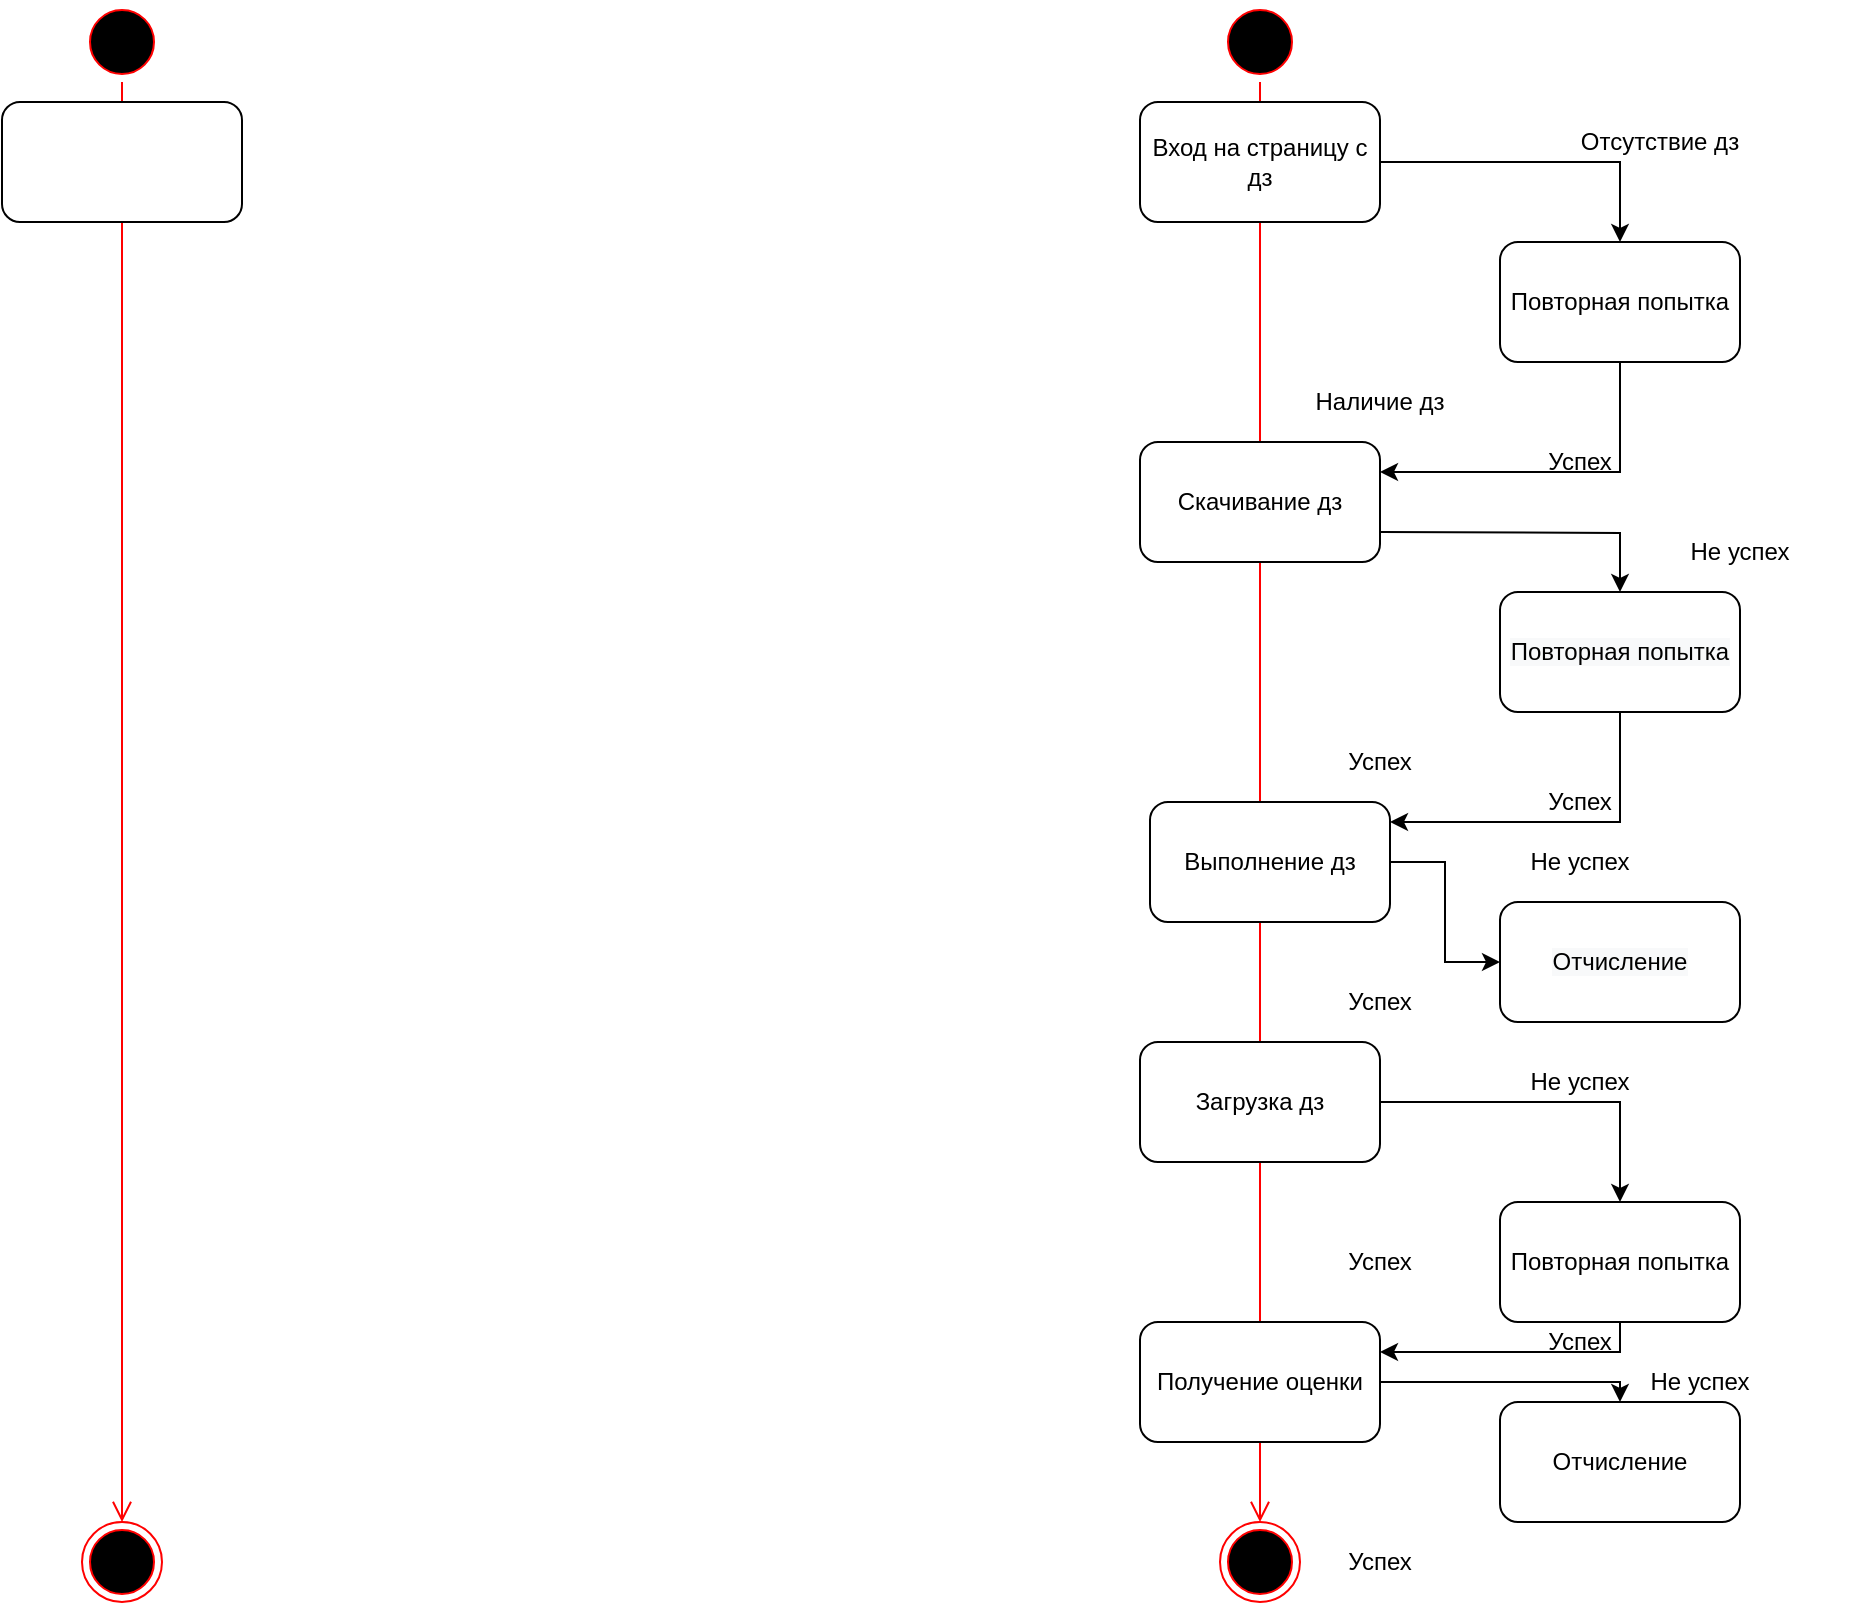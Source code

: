 <mxfile version="15.2.1" type="github">
  <diagram id="ABbckw2yCRMAL89OUu5k" name="Page-1">
    <mxGraphModel dx="1185" dy="662" grid="1" gridSize="10" guides="1" tooltips="1" connect="1" arrows="1" fold="1" page="1" pageScale="1" pageWidth="1169" pageHeight="827" math="0" shadow="0">
      <root>
        <mxCell id="0" />
        <mxCell id="1" parent="0" />
        <mxCell id="DkxfCKTvgvLj5vt29J_I-1" value="" style="ellipse;html=1;shape=startState;fillColor=#000000;strokeColor=#ff0000;" vertex="1" parent="1">
          <mxGeometry x="849" width="40" height="40" as="geometry" />
        </mxCell>
        <mxCell id="DkxfCKTvgvLj5vt29J_I-2" value="" style="edgeStyle=orthogonalEdgeStyle;html=1;verticalAlign=bottom;endArrow=open;endSize=8;strokeColor=#ff0000;entryX=0.5;entryY=0;entryDx=0;entryDy=0;" edge="1" source="DkxfCKTvgvLj5vt29J_I-1" parent="1" target="DkxfCKTvgvLj5vt29J_I-4">
          <mxGeometry relative="1" as="geometry">
            <mxPoint x="869" y="640" as="targetPoint" />
            <Array as="points" />
          </mxGeometry>
        </mxCell>
        <mxCell id="DkxfCKTvgvLj5vt29J_I-4" value="" style="ellipse;html=1;shape=endState;fillColor=#000000;strokeColor=#ff0000;" vertex="1" parent="1">
          <mxGeometry x="849" y="760" width="40" height="40" as="geometry" />
        </mxCell>
        <mxCell id="DkxfCKTvgvLj5vt29J_I-21" style="edgeStyle=orthogonalEdgeStyle;rounded=0;orthogonalLoop=1;jettySize=auto;html=1;" edge="1" parent="1" source="DkxfCKTvgvLj5vt29J_I-5" target="DkxfCKTvgvLj5vt29J_I-12">
          <mxGeometry relative="1" as="geometry" />
        </mxCell>
        <mxCell id="DkxfCKTvgvLj5vt29J_I-5" value="Вход на страницу с дз" style="rounded=1;whiteSpace=wrap;html=1;" vertex="1" parent="1">
          <mxGeometry x="809" y="50" width="120" height="60" as="geometry" />
        </mxCell>
        <mxCell id="DkxfCKTvgvLj5vt29J_I-9" value="Не успех" style="text;html=1;strokeColor=none;fillColor=none;align=center;verticalAlign=middle;whiteSpace=wrap;rounded=0;" vertex="1" parent="1">
          <mxGeometry x="1049" y="265" width="120" height="20" as="geometry" />
        </mxCell>
        <mxCell id="DkxfCKTvgvLj5vt29J_I-10" value="Успех" style="text;html=1;strokeColor=none;fillColor=none;align=center;verticalAlign=middle;whiteSpace=wrap;rounded=0;" vertex="1" parent="1">
          <mxGeometry x="869" y="370" width="120" height="20" as="geometry" />
        </mxCell>
        <mxCell id="DkxfCKTvgvLj5vt29J_I-25" value="" style="edgeStyle=orthogonalEdgeStyle;rounded=0;orthogonalLoop=1;jettySize=auto;html=1;entryX=0.5;entryY=0;entryDx=0;entryDy=0;" edge="1" parent="1" target="DkxfCKTvgvLj5vt29J_I-24">
          <mxGeometry relative="1" as="geometry">
            <mxPoint x="929" y="265.0" as="sourcePoint" />
          </mxGeometry>
        </mxCell>
        <mxCell id="DkxfCKTvgvLj5vt29J_I-11" value="Скачивание дз" style="rounded=1;whiteSpace=wrap;html=1;" vertex="1" parent="1">
          <mxGeometry x="809" y="220" width="120" height="60" as="geometry" />
        </mxCell>
        <mxCell id="DkxfCKTvgvLj5vt29J_I-28" style="edgeStyle=orthogonalEdgeStyle;rounded=0;orthogonalLoop=1;jettySize=auto;html=1;entryX=1;entryY=0.25;entryDx=0;entryDy=0;" edge="1" parent="1" source="DkxfCKTvgvLj5vt29J_I-12" target="DkxfCKTvgvLj5vt29J_I-11">
          <mxGeometry relative="1" as="geometry">
            <Array as="points">
              <mxPoint x="1049" y="235" />
            </Array>
          </mxGeometry>
        </mxCell>
        <mxCell id="DkxfCKTvgvLj5vt29J_I-12" value="Повторная попытка" style="rounded=1;whiteSpace=wrap;html=1;" vertex="1" parent="1">
          <mxGeometry x="989" y="120" width="120" height="60" as="geometry" />
        </mxCell>
        <mxCell id="DkxfCKTvgvLj5vt29J_I-14" value="Наличие дз" style="text;html=1;strokeColor=none;fillColor=none;align=center;verticalAlign=middle;whiteSpace=wrap;rounded=0;" vertex="1" parent="1">
          <mxGeometry x="869" y="190" width="120" height="20" as="geometry" />
        </mxCell>
        <mxCell id="DkxfCKTvgvLj5vt29J_I-15" value="Отсутствие дз" style="text;html=1;strokeColor=none;fillColor=none;align=center;verticalAlign=middle;whiteSpace=wrap;rounded=0;" vertex="1" parent="1">
          <mxGeometry x="1009" y="60" width="120" height="20" as="geometry" />
        </mxCell>
        <mxCell id="DkxfCKTvgvLj5vt29J_I-29" style="edgeStyle=orthogonalEdgeStyle;rounded=0;orthogonalLoop=1;jettySize=auto;html=1;" edge="1" parent="1" source="DkxfCKTvgvLj5vt29J_I-24">
          <mxGeometry relative="1" as="geometry">
            <mxPoint x="934" y="410" as="targetPoint" />
            <Array as="points">
              <mxPoint x="1049" y="410" />
              <mxPoint x="934" y="410" />
            </Array>
          </mxGeometry>
        </mxCell>
        <mxCell id="DkxfCKTvgvLj5vt29J_I-24" value="&#xa;&#xa;&lt;span style=&quot;color: rgb(0, 0, 0); font-family: helvetica; font-size: 12px; font-style: normal; font-weight: 400; letter-spacing: normal; text-align: center; text-indent: 0px; text-transform: none; word-spacing: 0px; background-color: rgb(248, 249, 250); display: inline; float: none;&quot;&gt;Повторная попытка&lt;/span&gt;&#xa;&#xa;" style="whiteSpace=wrap;html=1;rounded=1;" vertex="1" parent="1">
          <mxGeometry x="989" y="295" width="120" height="60" as="geometry" />
        </mxCell>
        <mxCell id="DkxfCKTvgvLj5vt29J_I-31" value="" style="edgeStyle=orthogonalEdgeStyle;rounded=0;orthogonalLoop=1;jettySize=auto;html=1;" edge="1" parent="1" source="DkxfCKTvgvLj5vt29J_I-27" target="DkxfCKTvgvLj5vt29J_I-30">
          <mxGeometry relative="1" as="geometry" />
        </mxCell>
        <mxCell id="DkxfCKTvgvLj5vt29J_I-27" value="Выполнение дз" style="rounded=1;whiteSpace=wrap;html=1;" vertex="1" parent="1">
          <mxGeometry x="814" y="400" width="120" height="60" as="geometry" />
        </mxCell>
        <mxCell id="DkxfCKTvgvLj5vt29J_I-30" value="&lt;span style=&quot;color: rgb(0 , 0 , 0) ; font-size: 12px ; font-style: normal ; font-weight: 400 ; letter-spacing: normal ; text-align: center ; text-indent: 0px ; text-transform: none ; word-spacing: 0px ; font-family: &amp;#34;helvetica&amp;#34; ; background-color: rgb(248 , 249 , 250) ; display: inline ; float: none&quot;&gt;Отчисление&lt;/span&gt;" style="whiteSpace=wrap;html=1;rounded=1;" vertex="1" parent="1">
          <mxGeometry x="989" y="450" width="120" height="60" as="geometry" />
        </mxCell>
        <mxCell id="DkxfCKTvgvLj5vt29J_I-36" value="" style="edgeStyle=orthogonalEdgeStyle;rounded=0;orthogonalLoop=1;jettySize=auto;html=1;" edge="1" parent="1" source="DkxfCKTvgvLj5vt29J_I-32" target="DkxfCKTvgvLj5vt29J_I-35">
          <mxGeometry relative="1" as="geometry" />
        </mxCell>
        <mxCell id="DkxfCKTvgvLj5vt29J_I-32" value="Загрузка дз" style="rounded=1;whiteSpace=wrap;html=1;" vertex="1" parent="1">
          <mxGeometry x="809" y="520" width="120" height="60" as="geometry" />
        </mxCell>
        <mxCell id="DkxfCKTvgvLj5vt29J_I-33" value="Не успех" style="text;html=1;strokeColor=none;fillColor=none;align=center;verticalAlign=middle;whiteSpace=wrap;rounded=0;" vertex="1" parent="1">
          <mxGeometry x="969" y="420" width="120" height="20" as="geometry" />
        </mxCell>
        <mxCell id="DkxfCKTvgvLj5vt29J_I-34" value="Успех" style="text;html=1;strokeColor=none;fillColor=none;align=center;verticalAlign=middle;whiteSpace=wrap;rounded=0;" vertex="1" parent="1">
          <mxGeometry x="869" y="490" width="120" height="20" as="geometry" />
        </mxCell>
        <mxCell id="DkxfCKTvgvLj5vt29J_I-45" style="edgeStyle=orthogonalEdgeStyle;rounded=0;orthogonalLoop=1;jettySize=auto;html=1;entryX=1;entryY=0.25;entryDx=0;entryDy=0;" edge="1" parent="1" source="DkxfCKTvgvLj5vt29J_I-35" target="DkxfCKTvgvLj5vt29J_I-38">
          <mxGeometry relative="1" as="geometry">
            <Array as="points">
              <mxPoint x="1049" y="675" />
            </Array>
          </mxGeometry>
        </mxCell>
        <mxCell id="DkxfCKTvgvLj5vt29J_I-35" value="Повторная попытка" style="whiteSpace=wrap;html=1;rounded=1;" vertex="1" parent="1">
          <mxGeometry x="989" y="600" width="120" height="60" as="geometry" />
        </mxCell>
        <mxCell id="DkxfCKTvgvLj5vt29J_I-37" value="Не успех" style="text;html=1;strokeColor=none;fillColor=none;align=center;verticalAlign=middle;whiteSpace=wrap;rounded=0;" vertex="1" parent="1">
          <mxGeometry x="969" y="530" width="120" height="20" as="geometry" />
        </mxCell>
        <mxCell id="DkxfCKTvgvLj5vt29J_I-47" value="" style="edgeStyle=orthogonalEdgeStyle;rounded=0;orthogonalLoop=1;jettySize=auto;html=1;" edge="1" parent="1" source="DkxfCKTvgvLj5vt29J_I-38" target="DkxfCKTvgvLj5vt29J_I-46">
          <mxGeometry relative="1" as="geometry">
            <Array as="points">
              <mxPoint x="1049" y="690" />
            </Array>
          </mxGeometry>
        </mxCell>
        <mxCell id="DkxfCKTvgvLj5vt29J_I-38" value="Получение оценки" style="rounded=1;whiteSpace=wrap;html=1;" vertex="1" parent="1">
          <mxGeometry x="809" y="660" width="120" height="60" as="geometry" />
        </mxCell>
        <mxCell id="DkxfCKTvgvLj5vt29J_I-39" value="Успех" style="text;html=1;strokeColor=none;fillColor=none;align=center;verticalAlign=middle;whiteSpace=wrap;rounded=0;" vertex="1" parent="1">
          <mxGeometry x="869" y="620" width="120" height="20" as="geometry" />
        </mxCell>
        <mxCell id="DkxfCKTvgvLj5vt29J_I-41" value="Успех" style="text;html=1;strokeColor=none;fillColor=none;align=center;verticalAlign=middle;whiteSpace=wrap;rounded=0;" vertex="1" parent="1">
          <mxGeometry x="969" y="660" width="120" height="20" as="geometry" />
        </mxCell>
        <mxCell id="DkxfCKTvgvLj5vt29J_I-42" value="Успех" style="text;html=1;strokeColor=none;fillColor=none;align=center;verticalAlign=middle;whiteSpace=wrap;rounded=0;" vertex="1" parent="1">
          <mxGeometry x="969" y="390" width="120" height="20" as="geometry" />
        </mxCell>
        <mxCell id="DkxfCKTvgvLj5vt29J_I-43" value="Успех" style="text;html=1;strokeColor=none;fillColor=none;align=center;verticalAlign=middle;whiteSpace=wrap;rounded=0;" vertex="1" parent="1">
          <mxGeometry x="969" y="220" width="120" height="20" as="geometry" />
        </mxCell>
        <mxCell id="DkxfCKTvgvLj5vt29J_I-46" value="Отчисление" style="whiteSpace=wrap;html=1;rounded=1;" vertex="1" parent="1">
          <mxGeometry x="989" y="700" width="120" height="60" as="geometry" />
        </mxCell>
        <mxCell id="DkxfCKTvgvLj5vt29J_I-48" value="Не успех" style="text;html=1;strokeColor=none;fillColor=none;align=center;verticalAlign=middle;whiteSpace=wrap;rounded=0;" vertex="1" parent="1">
          <mxGeometry x="1029" y="680" width="120" height="20" as="geometry" />
        </mxCell>
        <mxCell id="DkxfCKTvgvLj5vt29J_I-49" value="Успех" style="text;html=1;strokeColor=none;fillColor=none;align=center;verticalAlign=middle;whiteSpace=wrap;rounded=0;" vertex="1" parent="1">
          <mxGeometry x="869" y="770" width="120" height="20" as="geometry" />
        </mxCell>
        <mxCell id="DkxfCKTvgvLj5vt29J_I-50" value="" style="ellipse;html=1;shape=startState;fillColor=#000000;strokeColor=#ff0000;" vertex="1" parent="1">
          <mxGeometry x="280" width="40" height="40" as="geometry" />
        </mxCell>
        <mxCell id="DkxfCKTvgvLj5vt29J_I-51" value="" style="edgeStyle=orthogonalEdgeStyle;html=1;verticalAlign=bottom;endArrow=open;endSize=8;strokeColor=#ff0000;" edge="1" source="DkxfCKTvgvLj5vt29J_I-50" parent="1">
          <mxGeometry relative="1" as="geometry">
            <mxPoint x="300" y="760" as="targetPoint" />
            <Array as="points">
              <mxPoint x="300" y="270" />
            </Array>
          </mxGeometry>
        </mxCell>
        <mxCell id="DkxfCKTvgvLj5vt29J_I-52" value="" style="ellipse;html=1;shape=endState;fillColor=#000000;strokeColor=#ff0000;" vertex="1" parent="1">
          <mxGeometry x="280" y="760" width="40" height="40" as="geometry" />
        </mxCell>
        <mxCell id="DkxfCKTvgvLj5vt29J_I-53" value="" style="rounded=1;whiteSpace=wrap;html=1;" vertex="1" parent="1">
          <mxGeometry x="240" y="50" width="120" height="60" as="geometry" />
        </mxCell>
      </root>
    </mxGraphModel>
  </diagram>
</mxfile>
